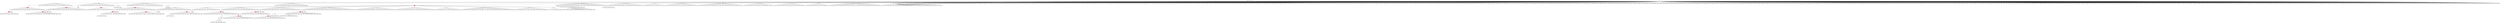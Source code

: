 digraph g {
	"59" -> "60";
	"60" [color=indianred1, style=filled, label="9"];
	"58" -> "59";
	"59" [label="13"];
	"57" -> "58";
	"58" [color=indianred1, style=filled, label="20"];
	"56" -> "57";
	"57" [label="9"];
	"52" -> "53";
	"53" [color=indianred1, style=filled, label="47"];
	"51" -> "52";
	"52" [label="43"];
	"50" -> "51";
	"51" [color=indianred1, style=filled, label="49"];
	"49" -> "50";
	"50" [label="47"];
	"47" -> "48";
	"48" [color=indianred1, style=filled, label="6"];
	"46" -> "47";
	"47" [label="21"];
	"42" -> "43";
	"43" [label="45"];
	"41" -> "42";
	"42" [color=indianred1, style=filled, label="30"];
	"40" -> "41";
	"41" [label="36"];
	"39" -> "40";
	"40" [color=indianred1, style=filled, label="32"];
	"38" -> "39";
	"39" [label="30"];
	"32" -> "33";
	"33" [color=indianred1, style=filled, label="25"];
	"32" -> "34";
	"34" [label="15"];
	"31" -> "32";
	"32" [label="24"];
	"29" -> "30";
	"30" [label="26"];
	"28" -> "29";
	"29" [color=indianred1, style=filled, label="22"];
	"27" -> "28";
	"28" [label="33"];
	"24" -> "25";
	"25" [color=indianred1, style=filled, label="12"];
	"23" -> "24";
	"24" [label="46"];
	"21" -> "22";
	"22" [label="37"];
	"20" -> "21";
	"21" [label="31"];
	"18" -> "19";
	"19" [color=indianred1, style=filled, label="38"];
	"18" -> "20";
	"20" [label="11"];
	"17" -> "18";
	"18" [label="2"];
	"16" -> "17";
	"17" [color=indianred1, style=filled, label="41"];
	"15" -> "16";
	"16" [label="38"];
	"10" -> "11";
	"11" [color=indianred1, style=filled, label="39"];
	"9" -> "10";
	"10" [label="17"];
	"9" -> "12";
	"12" [label="7"];
	"8" -> "9";
	"9" [color=indianred1, style=filled, label="48"];
	"7" -> "8";
	"8" [label="39"];
	"5" -> "6";
	"6" [label="16"];
	"5" -> "7";
	"7" [label="48"];
	"5" -> "13";
	"13" [label="18"];
	"5" -> "14";
	"14" [label="8"];
	"5" -> "15";
	"15" [label="41"];
	"5" -> "23";
	"23" [label="12"];
	"5" -> "26";
	"26" [label="40"];
	"5" -> "27";
	"27" [label="22"];
	"5" -> "31";
	"31" [label="25"];
	"5" -> "35";
	"35" [label="44"];
	"5" -> "36";
	"36" [label="42"];
	"5" -> "37";
	"37" [label="50"];
	"3" -> "4";
	"4" [label="1"];
	"3" -> "5";
	"5" [color=indianred1, style=filled, label="28"];
	"1" -> "2";
	"2" [label="35"];
	"0" -> "1";
	"1" [label="29"];
	"0" -> "3";
	"3" [label="28"];
	"0" -> "38";
	"38" [label="32"];
	"0" -> "44";
	"44" [label="3"];
	"0" -> "45";
	"45" [label="4"];
	"0" -> "46";
	"46" [label="6"];
	"0" -> "49";
	"49" [label="49"];
	"0" -> "54";
	"54" [label="19"];
	"0" -> "55";
	"55" [label="14"];
	"0" -> "56";
	"56" [label="20"];
	"0" -> "61";
	"61" [label="5"];
	"0" -> "62";
	"62" [label="23"];
	"0" -> "63";
	"63" [label="10"];
	"0" -> "64";
	"64" [label="27"];
	"0" -> "65";
	"65" [label="34"];
	"0" [label="germline"];
	"0" -> "cell1";
	"cell1" [shape=box];
	"42" -> "cell2";
	"cell2" [shape=box];
	"0" -> "cell3";
	"cell3" [shape=box];
	"31" -> "cell4";
	"cell4" [shape=box];
	"55" -> "cell5";
	"cell5" [shape=box];
	"0" -> "cell6";
	"cell6" [shape=box];
	"0" -> "cell7";
	"cell7" [shape=box];
	"33" -> "cell8";
	"cell8" [shape=box];
	"0" -> "cell9";
	"cell9" [shape=box];
	"0" -> "cell10";
	"cell10" [shape=box];
	"0" -> "cell11";
	"cell11" [shape=box];
	"0" -> "cell12";
	"cell12" [shape=box];
	"0" -> "cell13";
	"cell13" [shape=box];
	"33" -> "cell14";
	"cell14" [shape=box];
	"0" -> "cell15";
	"cell15" [shape=box];
	"58" -> "cell16";
	"cell16" [shape=box];
	"11" -> "cell17";
	"cell17" [shape=box];
	"25" -> "cell18";
	"cell18" [shape=box];
	"0" -> "cell19";
	"cell19" [shape=box];
	"55" -> "cell20";
	"cell20" [shape=box];
	"13" -> "cell21";
	"cell21" [shape=box];
	"45" -> "cell22";
	"cell22" [shape=box];
	"22" -> "cell23";
	"cell23" [shape=box];
	"58" -> "cell24";
	"cell24" [shape=box];
	"0" -> "cell25";
	"cell25" [shape=box];
	"53" -> "cell26";
	"cell26" [shape=box];
	"0" -> "cell27";
	"cell27" [shape=box];
	"55" -> "cell28";
	"cell28" [shape=box];
	"0" -> "cell29";
	"cell29" [shape=box];
	"0" -> "cell30";
	"cell30" [shape=box];
	"0" -> "cell31";
	"cell31" [shape=box];
	"0" -> "cell32";
	"cell32" [shape=box];
	"54" -> "cell33";
	"cell33" [shape=box];
	"0" -> "cell34";
	"cell34" [shape=box];
	"40" -> "cell35";
	"cell35" [shape=box];
	"0" -> "cell36";
	"cell36" [shape=box];
	"0" -> "cell37";
	"cell37" [shape=box];
	"0" -> "cell38";
	"cell38" [shape=box];
	"0" -> "cell39";
	"cell39" [shape=box];
	"53" -> "cell40";
	"cell40" [shape=box];
	"0" -> "cell41";
	"cell41" [shape=box];
	"0" -> "cell42";
	"cell42" [shape=box];
	"0" -> "cell43";
	"cell43" [shape=box];
	"2" -> "cell44";
	"cell44" [shape=box];
	"44" -> "cell45";
	"cell45" [shape=box];
	"0" -> "cell46";
	"cell46" [shape=box];
	"0" -> "cell47";
	"cell47" [shape=box];
	"0" -> "cell48";
	"cell48" [shape=box];
	"38" -> "cell49";
	"cell49" [shape=box];
	"43" -> "cell50";
	"cell50" [shape=box];
	"0" -> "cell51";
	"cell51" [shape=box];
	"11" -> "cell52";
	"cell52" [shape=box];
	"0" -> "cell53";
	"cell53" [shape=box];
	"0" -> "cell54";
	"cell54" [shape=box];
	"42" -> "cell55";
	"cell55" [shape=box];
	"52" -> "cell56";
	"cell56" [shape=box];
	"0" -> "cell57";
	"cell57" [shape=box];
	"65" -> "cell58";
	"cell58" [shape=box];
	"0" -> "cell59";
	"cell59" [shape=box];
	"0" -> "cell60";
	"cell60" [shape=box];
	"0" -> "cell61";
	"cell61" [shape=box];
	"0" -> "cell62";
	"cell62" [shape=box];
	"1" -> "cell63";
	"cell63" [shape=box];
	"0" -> "cell64";
	"cell64" [shape=box];
	"0" -> "cell65";
	"cell65" [shape=box];
	"27" -> "cell66";
	"cell66" [shape=box];
	"55" -> "cell67";
	"cell67" [shape=box];
	"63" -> "cell68";
	"cell68" [shape=box];
	"9" -> "cell69";
	"cell69" [shape=box];
	"0" -> "cell70";
	"cell70" [shape=box];
	"26" -> "cell71";
	"cell71" [shape=box];
	"0" -> "cell72";
	"cell72" [shape=box];
	"40" -> "cell73";
	"cell73" [shape=box];
	"23" -> "cell74";
	"cell74" [shape=box];
	"2" -> "cell75";
	"cell75" [shape=box];
	"0" -> "cell76";
	"cell76" [shape=box];
	"0" -> "cell77";
	"cell77" [shape=box];
	"50" -> "cell78";
	"cell78" [shape=box];
	"15" -> "cell79";
	"cell79" [shape=box];
	"6" -> "cell80";
	"cell80" [shape=box];
	"0" -> "cell81";
	"cell81" [shape=box];
	"0" -> "cell82";
	"cell82" [shape=box];
	"0" -> "cell83";
	"cell83" [shape=box];
	"46" -> "cell84";
	"cell84" [shape=box];
	"0" -> "cell85";
	"cell85" [shape=box];
	"26" -> "cell86";
	"cell86" [shape=box];
	"0" -> "cell87";
	"cell87" [shape=box];
	"51" -> "cell88";
	"cell88" [shape=box];
	"0" -> "cell89";
	"cell89" [shape=box];
	"46" -> "cell90";
	"cell90" [shape=box];
	"53" -> "cell91";
	"cell91" [shape=box];
	"51" -> "cell92";
	"cell92" [shape=box];
	"0" -> "cell93";
	"cell93" [shape=box];
	"0" -> "cell94";
	"cell94" [shape=box];
	"15" -> "cell95";
	"cell95" [shape=box];
	"13" -> "cell96";
	"cell96" [shape=box];
	"64" -> "cell97";
	"cell97" [shape=box];
	"0" -> "cell98";
	"cell98" [shape=box];
	"37" -> "cell99";
	"cell99" [shape=box];
	"0" -> "cell100";
	"cell100" [shape=box];
	"54" -> "cell101";
	"cell101" [shape=box];
	"54" -> "cell102";
	"cell102" [shape=box];
	"0" -> "cell103";
	"cell103" [shape=box];
	"46" -> "cell104";
	"cell104" [shape=box];
	"25" -> "cell105";
	"cell105" [shape=box];
	"0" -> "cell106";
	"cell106" [shape=box];
	"56" -> "cell107";
	"cell107" [shape=box];
	"3" -> "cell108";
	"cell108" [shape=box];
	"63" -> "cell109";
	"cell109" [shape=box];
	"7" -> "cell110";
	"cell110" [shape=box];
	"64" -> "cell111";
	"cell111" [shape=box];
	"38" -> "cell112";
	"cell112" [shape=box];
	"13" -> "cell113";
	"cell113" [shape=box];
	"56" -> "cell114";
	"cell114" [shape=box];
	"0" -> "cell115";
	"cell115" [shape=box];
	"0" -> "cell116";
	"cell116" [shape=box];
	"0" -> "cell117";
	"cell117" [shape=box];
	"40" -> "cell118";
	"cell118" [shape=box];
	"0" -> "cell119";
	"cell119" [shape=box];
	"30" -> "cell120";
	"cell120" [shape=box];
	"7" -> "cell121";
	"cell121" [shape=box];
	"14" -> "cell122";
	"cell122" [shape=box];
	"0" -> "cell123";
	"cell123" [shape=box];
	"7" -> "cell124";
	"cell124" [shape=box];
	"63" -> "cell125";
	"cell125" [shape=box];
	"0" -> "cell126";
	"cell126" [shape=box];
	"0" -> "cell127";
	"cell127" [shape=box];
	"0" -> "cell128";
	"cell128" [shape=box];
	"0" -> "cell129";
	"cell129" [shape=box];
	"0" -> "cell130";
	"cell130" [shape=box];
	"58" -> "cell131";
	"cell131" [shape=box];
	"25" -> "cell132";
	"cell132" [shape=box];
	"0" -> "cell133";
	"cell133" [shape=box];
	"31" -> "cell134";
	"cell134" [shape=box];
	"54" -> "cell135";
	"cell135" [shape=box];
	"0" -> "cell136";
	"cell136" [shape=box];
	"0" -> "cell137";
	"cell137" [shape=box];
	"0" -> "cell138";
	"cell138" [shape=box];
	"0" -> "cell139";
	"cell139" [shape=box];
	"58" -> "cell140";
	"cell140" [shape=box];
	"9" -> "cell141";
	"cell141" [shape=box];
	"26" -> "cell142";
	"cell142" [shape=box];
	"0" -> "cell143";
	"cell143" [shape=box];
	"37" -> "cell144";
	"cell144" [shape=box];
	"0" -> "cell145";
	"cell145" [shape=box];
	"29" -> "cell146";
	"cell146" [shape=box];
	"0" -> "cell147";
	"cell147" [shape=box];
	"1" -> "cell148";
	"cell148" [shape=box];
	"0" -> "cell149";
	"cell149" [shape=box];
	"0" -> "cell150";
	"cell150" [shape=box];
	"0" -> "cell151";
	"cell151" [shape=box];
	"61" -> "cell152";
	"cell152" [shape=box];
	"63" -> "cell153";
	"cell153" [shape=box];
	"0" -> "cell154";
	"cell154" [shape=box];
	"0" -> "cell155";
	"cell155" [shape=box];
	"0" -> "cell156";
	"cell156" [shape=box];
	"1" -> "cell157";
	"cell157" [shape=box];
	"14" -> "cell158";
	"cell158" [shape=box];
	"0" -> "cell159";
	"cell159" [shape=box];
	"0" -> "cell160";
	"cell160" [shape=box];
	"22" -> "cell161";
	"cell161" [shape=box];
	"0" -> "cell162";
	"cell162" [shape=box];
	"9" -> "cell163";
	"cell163" [shape=box];
	"63" -> "cell164";
	"cell164" [shape=box];
	"25" -> "cell165";
	"cell165" [shape=box];
	"40" -> "cell166";
	"cell166" [shape=box];
	"0" -> "cell167";
	"cell167" [shape=box];
	"62" -> "cell168";
	"cell168" [shape=box];
	"3" -> "cell169";
	"cell169" [shape=box];
	"0" -> "cell170";
	"cell170" [shape=box];
	"45" -> "cell171";
	"cell171" [shape=box];
	"53" -> "cell172";
	"cell172" [shape=box];
	"6" -> "cell173";
	"cell173" [shape=box];
	"0" -> "cell174";
	"cell174" [shape=box];
	"19" -> "cell175";
	"cell175" [shape=box];
	"58" -> "cell176";
	"cell176" [shape=box];
	"0" -> "cell177";
	"cell177" [shape=box];
	"7" -> "cell178";
	"cell178" [shape=box];
	"0" -> "cell179";
	"cell179" [shape=box];
	"48" -> "cell180";
	"cell180" [shape=box];
	"38" -> "cell181";
	"cell181" [shape=box];
	"0" -> "cell182";
	"cell182" [shape=box];
	"0" -> "cell183";
	"cell183" [shape=box];
	"35" -> "cell184";
	"cell184" [shape=box];
	"63" -> "cell185";
	"cell185" [shape=box];
	"0" -> "cell186";
	"cell186" [shape=box];
	"29" -> "cell187";
	"cell187" [shape=box];
	"0" -> "cell188";
	"cell188" [shape=box];
	"0" -> "cell189";
	"cell189" [shape=box];
	"0" -> "cell190";
	"cell190" [shape=box];
	"65" -> "cell191";
	"cell191" [shape=box];
	"0" -> "cell192";
	"cell192" [shape=box];
	"0" -> "cell193";
	"cell193" [shape=box];
	"0" -> "cell194";
	"cell194" [shape=box];
	"22" -> "cell195";
	"cell195" [shape=box];
	"19" -> "cell196";
	"cell196" [shape=box];
	"0" -> "cell197";
	"cell197" [shape=box];
	"0" -> "cell198";
	"cell198" [shape=box];
	"0" -> "cell199";
	"cell199" [shape=box];
	"0" -> "cell200";
	"cell200" [shape=box];
	"13" -> "cell201";
	"cell201" [shape=box];
	"0" -> "cell202";
	"cell202" [shape=box];
	"56" -> "cell203";
	"cell203" [shape=box];
	"40" -> "cell204";
	"cell204" [shape=box];
	"49" -> "cell205";
	"cell205" [shape=box];
	"0" -> "cell206";
	"cell206" [shape=box];
	"11" -> "cell207";
	"cell207" [shape=box];
	"0" -> "cell208";
	"cell208" [shape=box];
	"51" -> "cell209";
	"cell209" [shape=box];
	"6" -> "cell210";
	"cell210" [shape=box];
	"0" -> "cell211";
	"cell211" [shape=box];
	"26" -> "cell212";
	"cell212" [shape=box];
	"0" -> "cell213";
	"cell213" [shape=box];
	"40" -> "cell214";
	"cell214" [shape=box];
	"0" -> "cell215";
	"cell215" [shape=box];
	"0" -> "cell216";
	"cell216" [shape=box];
	"0" -> "cell217";
	"cell217" [shape=box];
	"0" -> "cell218";
	"cell218" [shape=box];
	"0" -> "cell219";
	"cell219" [shape=box];
	"0" -> "cell220";
	"cell220" [shape=box];
	"55" -> "cell221";
	"cell221" [shape=box];
	"0" -> "cell222";
	"cell222" [shape=box];
	"0" -> "cell223";
	"cell223" [shape=box];
	"54" -> "cell224";
	"cell224" [shape=box];
	"0" -> "cell225";
	"cell225" [shape=box];
	"0" -> "cell226";
	"cell226" [shape=box];
	"36" -> "cell227";
	"cell227" [shape=box];
	"28" -> "cell228";
	"cell228" [shape=box];
	"60" -> "cell229";
	"cell229" [shape=box];
	"0" -> "cell230";
	"cell230" [shape=box];
	"0" -> "cell231";
	"cell231" [shape=box];
	"0" -> "cell232";
	"cell232" [shape=box];
	"0" -> "cell233";
	"cell233" [shape=box];
	"0" -> "cell234";
	"cell234" [shape=box];
	"60" -> "cell235";
	"cell235" [shape=box];
	"37" -> "cell236";
	"cell236" [shape=box];
	"0" -> "cell237";
	"cell237" [shape=box];
	"0" -> "cell238";
	"cell238" [shape=box];
	"1" -> "cell239";
	"cell239" [shape=box];
	"53" -> "cell240";
	"cell240" [shape=box];
	"0" -> "cell241";
	"cell241" [shape=box];
	"3" -> "cell242";
	"cell242" [shape=box];
	"0" -> "cell243";
	"cell243" [shape=box];
	"0" -> "cell244";
	"cell244" [shape=box];
	"0" -> "cell245";
	"cell245" [shape=box];
	"0" -> "cell246";
	"cell246" [shape=box];
	"0" -> "cell247";
	"cell247" [shape=box];
	"53" -> "cell248";
	"cell248" [shape=box];
	"0" -> "cell249";
	"cell249" [shape=box];
	"0" -> "cell250";
	"cell250" [shape=box];
	"0" -> "cell251";
	"cell251" [shape=box];
	"0" -> "cell252";
	"cell252" [shape=box];
	"0" -> "cell253";
	"cell253" [shape=box];
	"23" -> "cell254";
	"cell254" [shape=box];
	"13" -> "cell255";
	"cell255" [shape=box];
	"37" -> "cell256";
	"cell256" [shape=box];
	"61" -> "cell257";
	"cell257" [shape=box];
	"10" -> "cell258";
	"cell258" [shape=box];
	"56" -> "cell259";
	"cell259" [shape=box];
	"0" -> "cell260";
	"cell260" [shape=box];
	"61" -> "cell261";
	"cell261" [shape=box];
	"0" -> "cell262";
	"cell262" [shape=box];
	"0" -> "cell263";
	"cell263" [shape=box];
	"3" -> "cell264";
	"cell264" [shape=box];
	"0" -> "cell265";
	"cell265" [shape=box];
	"0" -> "cell266";
	"cell266" [shape=box];
	"17" -> "cell267";
	"cell267" [shape=box];
	"0" -> "cell268";
	"cell268" [shape=box];
	"0" -> "cell269";
	"cell269" [shape=box];
	"0" -> "cell270";
	"cell270" [shape=box];
	"0" -> "cell271";
	"cell271" [shape=box];
	"7" -> "cell272";
	"cell272" [shape=box];
	"46" -> "cell273";
	"cell273" [shape=box];
	"0" -> "cell274";
	"cell274" [shape=box];
	"62" -> "cell275";
	"cell275" [shape=box];
	"0" -> "cell276";
	"cell276" [shape=box];
	"55" -> "cell277";
	"cell277" [shape=box];
	"0" -> "cell278";
	"cell278" [shape=box];
	"53" -> "cell279";
	"cell279" [shape=box];
	"62" -> "cell280";
	"cell280" [shape=box];
	"0" -> "cell281";
	"cell281" [shape=box];
	"0" -> "cell282";
	"cell282" [shape=box];
	"46" -> "cell283";
	"cell283" [shape=box];
	"0" -> "cell284";
	"cell284" [shape=box];
	"35" -> "cell285";
	"cell285" [shape=box];
	"0" -> "cell286";
	"cell286" [shape=box];
	"33" -> "cell287";
	"cell287" [shape=box];
	"0" -> "cell288";
	"cell288" [shape=box];
	"0" -> "cell289";
	"cell289" [shape=box];
	"0" -> "cell290";
	"cell290" [shape=box];
	"58" -> "cell291";
	"cell291" [shape=box];
	"25" -> "cell292";
	"cell292" [shape=box];
	"0" -> "cell293";
	"cell293" [shape=box];
	"54" -> "cell294";
	"cell294" [shape=box];
	"0" -> "cell295";
	"cell295" [shape=box];
	"26" -> "cell296";
	"cell296" [shape=box];
	"0" -> "cell297";
	"cell297" [shape=box];
	"9" -> "cell298";
	"cell298" [shape=box];
	"0" -> "cell299";
	"cell299" [shape=box];
	"29" -> "cell300";
	"cell300" [shape=box];
	"60" -> "cell301";
	"cell301" [shape=box];
	"27" -> "cell302";
	"cell302" [shape=box];
	"61" -> "cell303";
	"cell303" [shape=box];
	"65" -> "cell304";
	"cell304" [shape=box];
	"0" -> "cell305";
	"cell305" [shape=box];
	"44" -> "cell306";
	"cell306" [shape=box];
	"45" -> "cell307";
	"cell307" [shape=box];
	"0" -> "cell308";
	"cell308" [shape=box];
	"0" -> "cell309";
	"cell309" [shape=box];
	"0" -> "cell310";
	"cell310" [shape=box];
	"0" -> "cell311";
	"cell311" [shape=box];
	"0" -> "cell312";
	"cell312" [shape=box];
	"44" -> "cell313";
	"cell313" [shape=box];
	"19" -> "cell314";
	"cell314" [shape=box];
	"0" -> "cell315";
	"cell315" [shape=box];
	"51" -> "cell316";
	"cell316" [shape=box];
	"0" -> "cell317";
	"cell317" [shape=box];
	"0" -> "cell318";
	"cell318" [shape=box];
	"0" -> "cell319";
	"cell319" [shape=box];
	"0" -> "cell320";
	"cell320" [shape=box];
	"46" -> "cell321";
	"cell321" [shape=box];
	"0" -> "cell322";
	"cell322" [shape=box];
	"58" -> "cell323";
	"cell323" [shape=box];
	"45" -> "cell324";
	"cell324" [shape=box];
	"38" -> "cell325";
	"cell325" [shape=box];
	"0" -> "cell326";
	"cell326" [shape=box];
	"0" -> "cell327";
	"cell327" [shape=box];
	"0" -> "cell328";
	"cell328" [shape=box];
	"45" -> "cell329";
	"cell329" [shape=box];
	"64" -> "cell330";
	"cell330" [shape=box];
	"58" -> "cell331";
	"cell331" [shape=box];
	"0" -> "cell332";
	"cell332" [shape=box];
	"65" -> "cell333";
	"cell333" [shape=box];
	"40" -> "cell334";
	"cell334" [shape=box];
	"46" -> "cell335";
	"cell335" [shape=box];
	"0" -> "cell336";
	"cell336" [shape=box];
	"37" -> "cell337";
	"cell337" [shape=box];
	"0" -> "cell338";
	"cell338" [shape=box];
	"56" -> "cell339";
	"cell339" [shape=box];
	"1" -> "cell340";
	"cell340" [shape=box];
	"26" -> "cell341";
	"cell341" [shape=box];
	"0" -> "cell342";
	"cell342" [shape=box];
	"27" -> "cell343";
	"cell343" [shape=box];
	"17" -> "cell344";
	"cell344" [shape=box];
	"54" -> "cell345";
	"cell345" [shape=box];
	"61" -> "cell346";
	"cell346" [shape=box];
	"58" -> "cell347";
	"cell347" [shape=box];
	"12" -> "cell348";
	"cell348" [shape=box];
	"15" -> "cell349";
	"cell349" [shape=box];
	"4" -> "cell350";
	"cell350" [shape=box];
	"0" -> "cell351";
	"cell351" [shape=box];
	"35" -> "cell352";
	"cell352" [shape=box];
	"0" -> "cell353";
	"cell353" [shape=box];
	"0" -> "cell354";
	"cell354" [shape=box];
	"0" -> "cell355";
	"cell355" [shape=box];
	"47" -> "cell356";
	"cell356" [shape=box];
	"16" -> "cell357";
	"cell357" [shape=box];
	"0" -> "cell358";
	"cell358" [shape=box];
	"0" -> "cell359";
	"cell359" [shape=box];
	"6" -> "cell360";
	"cell360" [shape=box];
	"0" -> "cell361";
	"cell361" [shape=box];
	"0" -> "cell362";
	"cell362" [shape=box];
	"1" -> "cell363";
	"cell363" [shape=box];
	"0" -> "cell364";
	"cell364" [shape=box];
	"63" -> "cell365";
	"cell365" [shape=box];
	"0" -> "cell366";
	"cell366" [shape=box];
	"35" -> "cell367";
	"cell367" [shape=box];
	"0" -> "cell368";
	"cell368" [shape=box];
	"0" -> "cell369";
	"cell369" [shape=box];
	"0" -> "cell370";
	"cell370" [shape=box];
	"19" -> "cell371";
	"cell371" [shape=box];
	"0" -> "cell372";
	"cell372" [shape=box];
	"17" -> "cell373";
	"cell373" [shape=box];
	"19" -> "cell374";
	"cell374" [shape=box];
	"10" -> "cell375";
	"cell375" [shape=box];
	"63" -> "cell376";
	"cell376" [shape=box];
	"63" -> "cell377";
	"cell377" [shape=box];
	"19" -> "cell378";
	"cell378" [shape=box];
	"0" -> "cell379";
	"cell379" [shape=box];
	"0" -> "cell380";
	"cell380" [shape=box];
	"0" -> "cell381";
	"cell381" [shape=box];
	"0" -> "cell382";
	"cell382" [shape=box];
	"29" -> "cell383";
	"cell383" [shape=box];
	"0" -> "cell384";
	"cell384" [shape=box];
	"6" -> "cell385";
	"cell385" [shape=box];
	"0" -> "cell386";
	"cell386" [shape=box];
	"0" -> "cell387";
	"cell387" [shape=box];
	"0" -> "cell388";
	"cell388" [shape=box];
	"0" -> "cell389";
	"cell389" [shape=box];
	"17" -> "cell390";
	"cell390" [shape=box];
	"61" -> "cell391";
	"cell391" [shape=box];
	"25" -> "cell392";
	"cell392" [shape=box];
	"0" -> "cell393";
	"cell393" [shape=box];
	"38" -> "cell394";
	"cell394" [shape=box];
	"61" -> "cell395";
	"cell395" [shape=box];
	"17" -> "cell396";
	"cell396" [shape=box];
	"33" -> "cell397";
	"cell397" [shape=box];
	"61" -> "cell398";
	"cell398" [shape=box];
	"53" -> "cell399";
	"cell399" [shape=box];
	"31" -> "cell400";
	"cell400" [shape=box];
	"0" -> "cell401";
	"cell401" [shape=box];
	"29" -> "cell402";
	"cell402" [shape=box];
	"0" -> "cell403";
	"cell403" [shape=box];
	"45" -> "cell404";
	"cell404" [shape=box];
	"62" -> "cell405";
	"cell405" [shape=box];
	"48" -> "cell406";
	"cell406" [shape=box];
	"0" -> "cell407";
	"cell407" [shape=box];
	"9" -> "cell408";
	"cell408" [shape=box];
	"23" -> "cell409";
	"cell409" [shape=box];
	"42" -> "cell410";
	"cell410" [shape=box];
	"0" -> "cell411";
	"cell411" [shape=box];
	"7" -> "cell412";
	"cell412" [shape=box];
	"0" -> "cell413";
	"cell413" [shape=box];
	"0" -> "cell414";
	"cell414" [shape=box];
	"0" -> "cell415";
	"cell415" [shape=box];
	"0" -> "cell416";
	"cell416" [shape=box];
	"0" -> "cell417";
	"cell417" [shape=box];
	"0" -> "cell418";
	"cell418" [shape=box];
	"0" -> "cell419";
	"cell419" [shape=box];
	"0" -> "cell420";
	"cell420" [shape=box];
	"0" -> "cell421";
	"cell421" [shape=box];
	"3" -> "cell422";
	"cell422" [shape=box];
	"0" -> "cell423";
	"cell423" [shape=box];
	"0" -> "cell424";
	"cell424" [shape=box];
	"0" -> "cell425";
	"cell425" [shape=box];
	"0" -> "cell426";
	"cell426" [shape=box];
	"45" -> "cell427";
	"cell427" [shape=box];
	"1" -> "cell428";
	"cell428" [shape=box];
	"3" -> "cell429";
	"cell429" [shape=box];
	"0" -> "cell430";
	"cell430" [shape=box];
	"26" -> "cell431";
	"cell431" [shape=box];
	"0" -> "cell432";
	"cell432" [shape=box];
	"0" -> "cell433";
	"cell433" [shape=box];
	"19" -> "cell434";
	"cell434" [shape=box];
	"0" -> "cell435";
	"cell435" [shape=box];
	"0" -> "cell436";
	"cell436" [shape=box];
	"0" -> "cell437";
	"cell437" [shape=box];
	"0" -> "cell438";
	"cell438" [shape=box];
	"0" -> "cell439";
	"cell439" [shape=box];
	"0" -> "cell440";
	"cell440" [shape=box];
	"63" -> "cell441";
	"cell441" [shape=box];
	"0" -> "cell442";
	"cell442" [shape=box];
	"0" -> "cell443";
	"cell443" [shape=box];
	"0" -> "cell444";
	"cell444" [shape=box];
	"31" -> "cell445";
	"cell445" [shape=box];
	"31" -> "cell446";
	"cell446" [shape=box];
	"0" -> "cell447";
	"cell447" [shape=box];
	"33" -> "cell448";
	"cell448" [shape=box];
	"0" -> "cell449";
	"cell449" [shape=box];
	"19" -> "cell450";
	"cell450" [shape=box];
	"7" -> "cell451";
	"cell451" [shape=box];
	"44" -> "cell452";
	"cell452" [shape=box];
	"0" -> "cell453";
	"cell453" [shape=box];
	"0" -> "cell454";
	"cell454" [shape=box];
	"37" -> "cell455";
	"cell455" [shape=box];
	"38" -> "cell456";
	"cell456" [shape=box];
	"0" -> "cell457";
	"cell457" [shape=box];
	"0" -> "cell458";
	"cell458" [shape=box];
	"40" -> "cell459";
	"cell459" [shape=box];
	"64" -> "cell460";
	"cell460" [shape=box];
	"3" -> "cell461";
	"cell461" [shape=box];
	"0" -> "cell462";
	"cell462" [shape=box];
	"0" -> "cell463";
	"cell463" [shape=box];
	"17" -> "cell464";
	"cell464" [shape=box];
	"0" -> "cell465";
	"cell465" [shape=box];
	"0" -> "cell466";
	"cell466" [shape=box];
	"0" -> "cell467";
	"cell467" [shape=box];
	"0" -> "cell468";
	"cell468" [shape=box];
	"31" -> "cell469";
	"cell469" [shape=box];
	"0" -> "cell470";
	"cell470" [shape=box];
	"0" -> "cell471";
	"cell471" [shape=box];
	"53" -> "cell472";
	"cell472" [shape=box];
	"0" -> "cell473";
	"cell473" [shape=box];
	"46" -> "cell474";
	"cell474" [shape=box];
	"63" -> "cell475";
	"cell475" [shape=box];
	"0" -> "cell476";
	"cell476" [shape=box];
	"0" -> "cell477";
	"cell477" [shape=box];
	"0" -> "cell478";
	"cell478" [shape=box];
	"0" -> "cell479";
	"cell479" [shape=box];
	"0" -> "cell480";
	"cell480" [shape=box];
	"56" -> "cell481";
	"cell481" [shape=box];
	"0" -> "cell482";
	"cell482" [shape=box];
	"0" -> "cell483";
	"cell483" [shape=box];
	"0" -> "cell484";
	"cell484" [shape=box];
	"0" -> "cell485";
	"cell485" [shape=box];
	"0" -> "cell486";
	"cell486" [shape=box];
	"64" -> "cell487";
	"cell487" [shape=box];
	"19" -> "cell488";
	"cell488" [shape=box];
	"47" -> "cell489";
	"cell489" [shape=box];
	"0" -> "cell490";
	"cell490" [shape=box];
	"13" -> "cell491";
	"cell491" [shape=box];
	"0" -> "cell492";
	"cell492" [shape=box];
	"0" -> "cell493";
	"cell493" [shape=box];
	"25" -> "cell494";
	"cell494" [shape=box];
	"0" -> "cell495";
	"cell495" [shape=box];
	"0" -> "cell496";
	"cell496" [shape=box];
	"42" -> "cell497";
	"cell497" [shape=box];
	"37" -> "cell498";
	"cell498" [shape=box];
	"65" -> "cell499";
	"cell499" [shape=box];
	"17" -> "cell500";
	"cell500" [shape=box];
	"63" -> "cell501";
	"cell501" [shape=box];
	"13" -> "cell502";
	"cell502" [shape=box];
	"0" -> "cell503";
	"cell503" [shape=box];
	"49" -> "cell504";
	"cell504" [shape=box];
	"0" -> "cell505";
	"cell505" [shape=box];
	"0" -> "cell506";
	"cell506" [shape=box];
	"35" -> "cell507";
	"cell507" [shape=box];
	"0" -> "cell508";
	"cell508" [shape=box];
	"0" -> "cell509";
	"cell509" [shape=box];
	"35" -> "cell510";
	"cell510" [shape=box];
	"0" -> "cell511";
	"cell511" [shape=box];
	"0" -> "cell512";
	"cell512" [shape=box];
	"31" -> "cell513";
	"cell513" [shape=box];
	"0" -> "cell514";
	"cell514" [shape=box];
	"0" -> "cell515";
	"cell515" [shape=box];
	"0" -> "cell516";
	"cell516" [shape=box];
	"36" -> "cell517";
	"cell517" [shape=box];
	"0" -> "cell518";
	"cell518" [shape=box];
	"59" -> "cell519";
	"cell519" [shape=box];
	"27" -> "cell520";
	"cell520" [shape=box];
	"0" -> "cell521";
	"cell521" [shape=box];
	"56" -> "cell522";
	"cell522" [shape=box];
	"0" -> "cell523";
	"cell523" [shape=box];
	"36" -> "cell524";
	"cell524" [shape=box];
	"29" -> "cell525";
	"cell525" [shape=box];
	"0" -> "cell526";
	"cell526" [shape=box];
	"0" -> "cell527";
	"cell527" [shape=box];
	"0" -> "cell528";
	"cell528" [shape=box];
	"0" -> "cell529";
	"cell529" [shape=box];
	"3" -> "cell530";
	"cell530" [shape=box];
	"27" -> "cell531";
	"cell531" [shape=box];
	"61" -> "cell532";
	"cell532" [shape=box];
	"36" -> "cell533";
	"cell533" [shape=box];
	"0" -> "cell534";
	"cell534" [shape=box];
	"62" -> "cell535";
	"cell535" [shape=box];
	"40" -> "cell536";
	"cell536" [shape=box];
	"61" -> "cell537";
	"cell537" [shape=box];
	"15" -> "cell538";
	"cell538" [shape=box];
	"0" -> "cell539";
	"cell539" [shape=box];
	"0" -> "cell540";
	"cell540" [shape=box];
	"0" -> "cell541";
	"cell541" [shape=box];
	"3" -> "cell542";
	"cell542" [shape=box];
	"0" -> "cell543";
	"cell543" [shape=box];
	"27" -> "cell544";
	"cell544" [shape=box];
	"0" -> "cell545";
	"cell545" [shape=box];
	"0" -> "cell546";
	"cell546" [shape=box];
	"25" -> "cell547";
	"cell547" [shape=box];
	"2" -> "cell548";
	"cell548" [shape=box];
	"0" -> "cell549";
	"cell549" [shape=box];
	"26" -> "cell550";
	"cell550" [shape=box];
	"26" -> "cell551";
	"cell551" [shape=box];
	"16" -> "cell552";
	"cell552" [shape=box];
	"0" -> "cell553";
	"cell553" [shape=box];
	"31" -> "cell554";
	"cell554" [shape=box];
	"17" -> "cell555";
	"cell555" [shape=box];
	"31" -> "cell556";
	"cell556" [shape=box];
	"0" -> "cell557";
	"cell557" [shape=box];
	"0" -> "cell558";
	"cell558" [shape=box];
	"41" -> "cell559";
	"cell559" [shape=box];
	"0" -> "cell560";
	"cell560" [shape=box];
	"0" -> "cell561";
	"cell561" [shape=box];
	"31" -> "cell562";
	"cell562" [shape=box];
	"16" -> "cell563";
	"cell563" [shape=box];
	"0" -> "cell564";
	"cell564" [shape=box];
	"0" -> "cell565";
	"cell565" [shape=box];
	"1" -> "cell566";
	"cell566" [shape=box];
	"0" -> "cell567";
	"cell567" [shape=box];
	"0" -> "cell568";
	"cell568" [shape=box];
	"35" -> "cell569";
	"cell569" [shape=box];
	"8" -> "cell570";
	"cell570" [shape=box];
	"0" -> "cell571";
	"cell571" [shape=box];
	"6" -> "cell572";
	"cell572" [shape=box];
	"0" -> "cell573";
	"cell573" [shape=box];
	"0" -> "cell574";
	"cell574" [shape=box];
	"0" -> "cell575";
	"cell575" [shape=box];
	"7" -> "cell576";
	"cell576" [shape=box];
	"26" -> "cell577";
	"cell577" [shape=box];
	"0" -> "cell578";
	"cell578" [shape=box];
	"54" -> "cell579";
	"cell579" [shape=box];
	"0" -> "cell580";
	"cell580" [shape=box];
	"38" -> "cell581";
	"cell581" [shape=box];
	"0" -> "cell582";
	"cell582" [shape=box];
	"0" -> "cell583";
	"cell583" [shape=box];
	"37" -> "cell584";
	"cell584" [shape=box];
	"35" -> "cell585";
	"cell585" [shape=box];
	"22" -> "cell586";
	"cell586" [shape=box];
	"23" -> "cell587";
	"cell587" [shape=box];
	"9" -> "cell588";
	"cell588" [shape=box];
	"0" -> "cell589";
	"cell589" [shape=box];
	"0" -> "cell590";
	"cell590" [shape=box];
	"0" -> "cell591";
	"cell591" [shape=box];
	"15" -> "cell592";
	"cell592" [shape=box];
	"42" -> "cell593";
	"cell593" [shape=box];
	"25" -> "cell594";
	"cell594" [shape=box];
	"25" -> "cell595";
	"cell595" [shape=box];
	"64" -> "cell596";
	"cell596" [shape=box];
	"45" -> "cell597";
	"cell597" [shape=box];
	"0" -> "cell598";
	"cell598" [shape=box];
	"64" -> "cell599";
	"cell599" [shape=box];
	"3" -> "cell600";
	"cell600" [shape=box];
	"0" -> "cell601";
	"cell601" [shape=box];
	"12" -> "cell602";
	"cell602" [shape=box];
	"6" -> "cell603";
	"cell603" [shape=box];
	"0" -> "cell604";
	"cell604" [shape=box];
	"14" -> "cell605";
	"cell605" [shape=box];
	"34" -> "cell606";
	"cell606" [shape=box];
	"0" -> "cell607";
	"cell607" [shape=box];
	"0" -> "cell608";
	"cell608" [shape=box];
	"51" -> "cell609";
	"cell609" [shape=box];
	"1" -> "cell610";
	"cell610" [shape=box];
	"8" -> "cell611";
	"cell611" [shape=box];
	"29" -> "cell612";
	"cell612" [shape=box];
	"0" -> "cell613";
	"cell613" [shape=box];
	"0" -> "cell614";
	"cell614" [shape=box];
	"0" -> "cell615";
	"cell615" [shape=box];
	"15" -> "cell616";
	"cell616" [shape=box];
	"49" -> "cell617";
	"cell617" [shape=box];
	"43" -> "cell618";
	"cell618" [shape=box];
	"49" -> "cell619";
	"cell619" [shape=box];
	"58" -> "cell620";
	"cell620" [shape=box];
	"35" -> "cell621";
	"cell621" [shape=box];
	"0" -> "cell622";
	"cell622" [shape=box];
	"0" -> "cell623";
	"cell623" [shape=box];
	"0" -> "cell624";
	"cell624" [shape=box];
	"0" -> "cell625";
	"cell625" [shape=box];
	"10" -> "cell626";
	"cell626" [shape=box];
	"62" -> "cell627";
	"cell627" [shape=box];
	"11" -> "cell628";
	"cell628" [shape=box];
	"0" -> "cell629";
	"cell629" [shape=box];
	"53" -> "cell630";
	"cell630" [shape=box];
	"19" -> "cell631";
	"cell631" [shape=box];
	"0" -> "cell632";
	"cell632" [shape=box];
	"0" -> "cell633";
	"cell633" [shape=box];
	"0" -> "cell634";
	"cell634" [shape=box];
	"39" -> "cell635";
	"cell635" [shape=box];
	"0" -> "cell636";
	"cell636" [shape=box];
	"0" -> "cell637";
	"cell637" [shape=box];
	"0" -> "cell638";
	"cell638" [shape=box];
	"0" -> "cell639";
	"cell639" [shape=box];
	"0" -> "cell640";
	"cell640" [shape=box];
	"26" -> "cell641";
	"cell641" [shape=box];
	"0" -> "cell642";
	"cell642" [shape=box];
	"51" -> "cell643";
	"cell643" [shape=box];
	"2" -> "cell644";
	"cell644" [shape=box];
	"0" -> "cell645";
	"cell645" [shape=box];
	"37" -> "cell646";
	"cell646" [shape=box];
	"18" -> "cell647";
	"cell647" [shape=box];
	"0" -> "cell648";
	"cell648" [shape=box];
	"0" -> "cell649";
	"cell649" [shape=box];
	"54" -> "cell650";
	"cell650" [shape=box];
	"23" -> "cell651";
	"cell651" [shape=box];
	"46" -> "cell652";
	"cell652" [shape=box];
	"0" -> "cell653";
	"cell653" [shape=box];
	"0" -> "cell654";
	"cell654" [shape=box];
	"0" -> "cell655";
	"cell655" [shape=box];
	"0" -> "cell656";
	"cell656" [shape=box];
	"0" -> "cell657";
	"cell657" [shape=box];
	"29" -> "cell658";
	"cell658" [shape=box];
	"0" -> "cell659";
	"cell659" [shape=box];
	"0" -> "cell660";
	"cell660" [shape=box];
	"38" -> "cell661";
	"cell661" [shape=box];
	"58" -> "cell662";
	"cell662" [shape=box];
	"0" -> "cell663";
	"cell663" [shape=box];
	"0" -> "cell664";
	"cell664" [shape=box];
	"0" -> "cell665";
	"cell665" [shape=box];
	"0" -> "cell666";
	"cell666" [shape=box];
	"0" -> "cell667";
	"cell667" [shape=box];
	"49" -> "cell668";
	"cell668" [shape=box];
	"0" -> "cell669";
	"cell669" [shape=box];
	"0" -> "cell670";
	"cell670" [shape=box];
	"23" -> "cell671";
	"cell671" [shape=box];
	"0" -> "cell672";
	"cell672" [shape=box];
	"0" -> "cell673";
	"cell673" [shape=box];
	"0" -> "cell674";
	"cell674" [shape=box];
	"0" -> "cell675";
	"cell675" [shape=box];
	"0" -> "cell676";
	"cell676" [shape=box];
	"11" -> "cell677";
	"cell677" [shape=box];
	"0" -> "cell678";
	"cell678" [shape=box];
	"0" -> "cell679";
	"cell679" [shape=box];
	"17" -> "cell680";
	"cell680" [shape=box];
	"0" -> "cell681";
	"cell681" [shape=box];
	"51" -> "cell682";
	"cell682" [shape=box];
	"0" -> "cell683";
	"cell683" [shape=box];
	"53" -> "cell684";
	"cell684" [shape=box];
	"0" -> "cell685";
	"cell685" [shape=box];
	"0" -> "cell686";
	"cell686" [shape=box];
	"0" -> "cell687";
	"cell687" [shape=box];
	"0" -> "cell688";
	"cell688" [shape=box];
	"0" -> "cell689";
	"cell689" [shape=box];
	"22" -> "cell690";
	"cell690" [shape=box];
	"0" -> "cell691";
	"cell691" [shape=box];
	"0" -> "cell692";
	"cell692" [shape=box];
	"0" -> "cell693";
	"cell693" [shape=box];
	"0" -> "cell694";
	"cell694" [shape=box];
	"0" -> "cell695";
	"cell695" [shape=box];
	"3" -> "cell696";
	"cell696" [shape=box];
	"0" -> "cell697";
	"cell697" [shape=box];
	"51" -> "cell698";
	"cell698" [shape=box];
	"6" -> "cell699";
	"cell699" [shape=box];
	"44" -> "cell700";
	"cell700" [shape=box];
	"0" -> "cell701";
	"cell701" [shape=box];
	"15" -> "cell702";
	"cell702" [shape=box];
	"33" -> "cell703";
	"cell703" [shape=box];
	"0" -> "cell704";
	"cell704" [shape=box];
	"0" -> "cell705";
	"cell705" [shape=box];
	"0" -> "cell706";
	"cell706" [shape=box];
	"38" -> "cell707";
	"cell707" [shape=box];
	"25" -> "cell708";
	"cell708" [shape=box];
	"0" -> "cell709";
	"cell709" [shape=box];
	"65" -> "cell710";
	"cell710" [shape=box];
	"0" -> "cell711";
	"cell711" [shape=box];
	"49" -> "cell712";
	"cell712" [shape=box];
	"0" -> "cell713";
	"cell713" [shape=box];
	"64" -> "cell714";
	"cell714" [shape=box];
	"0" -> "cell715";
	"cell715" [shape=box];
	"63" -> "cell716";
	"cell716" [shape=box];
	"0" -> "cell717";
	"cell717" [shape=box];
	"0" -> "cell718";
	"cell718" [shape=box];
	"0" -> "cell719";
	"cell719" [shape=box];
	"0" -> "cell720";
	"cell720" [shape=box];
	"0" -> "cell721";
	"cell721" [shape=box];
	"31" -> "cell722";
	"cell722" [shape=box];
	"0" -> "cell723";
	"cell723" [shape=box];
	"29" -> "cell724";
	"cell724" [shape=box];
	"0" -> "cell725";
	"cell725" [shape=box];
	"0" -> "cell726";
	"cell726" [shape=box];
	"23" -> "cell727";
	"cell727" [shape=box];
	"56" -> "cell728";
	"cell728" [shape=box];
	"29" -> "cell729";
	"cell729" [shape=box];
	"0" -> "cell730";
	"cell730" [shape=box];
	"0" -> "cell731";
	"cell731" [shape=box];
	"23" -> "cell732";
	"cell732" [shape=box];
	"0" -> "cell733";
	"cell733" [shape=box];
	"14" -> "cell734";
	"cell734" [shape=box];
	"0" -> "cell735";
	"cell735" [shape=box];
	"0" -> "cell736";
	"cell736" [shape=box];
	"63" -> "cell737";
	"cell737" [shape=box];
	"0" -> "cell738";
	"cell738" [shape=box];
	"0" -> "cell739";
	"cell739" [shape=box];
	"0" -> "cell740";
	"cell740" [shape=box];
	"0" -> "cell741";
	"cell741" [shape=box];
	"11" -> "cell742";
	"cell742" [shape=box];
	"14" -> "cell743";
	"cell743" [shape=box];
	"51" -> "cell744";
	"cell744" [shape=box];
	"0" -> "cell745";
	"cell745" [shape=box];
	"0" -> "cell746";
	"cell746" [shape=box];
	"0" -> "cell747";
	"cell747" [shape=box];
	"14" -> "cell748";
	"cell748" [shape=box];
	"0" -> "cell749";
	"cell749" [shape=box];
	"54" -> "cell750";
	"cell750" [shape=box];
	"27" -> "cell751";
	"cell751" [shape=box];
	"0" -> "cell752";
	"cell752" [shape=box];
	"0" -> "cell753";
	"cell753" [shape=box];
	"13" -> "cell754";
	"cell754" [shape=box];
	"0" -> "cell755";
	"cell755" [shape=box];
	"13" -> "cell756";
	"cell756" [shape=box];
	"0" -> "cell757";
	"cell757" [shape=box];
	"0" -> "cell758";
	"cell758" [shape=box];
	"0" -> "cell759";
	"cell759" [shape=box];
	"54" -> "cell760";
	"cell760" [shape=box];
	"0" -> "cell761";
	"cell761" [shape=box];
	"33" -> "cell762";
	"cell762" [shape=box];
	"51" -> "cell763";
	"cell763" [shape=box];
	"11" -> "cell764";
	"cell764" [shape=box];
	"26" -> "cell765";
	"cell765" [shape=box];
	"0" -> "cell766";
	"cell766" [shape=box];
	"65" -> "cell767";
	"cell767" [shape=box];
	"51" -> "cell768";
	"cell768" [shape=box];
	"0" -> "cell769";
	"cell769" [shape=box];
	"9" -> "cell770";
	"cell770" [shape=box];
	"0" -> "cell771";
	"cell771" [shape=box];
	"43" -> "cell772";
	"cell772" [shape=box];
	"65" -> "cell773";
	"cell773" [shape=box];
	"0" -> "cell774";
	"cell774" [shape=box];
	"0" -> "cell775";
	"cell775" [shape=box];
	"40" -> "cell776";
	"cell776" [shape=box];
	"33" -> "cell777";
	"cell777" [shape=box];
	"1" -> "cell778";
	"cell778" [shape=box];
	"0" -> "cell779";
	"cell779" [shape=box];
	"3" -> "cell780";
	"cell780" [shape=box];
	"40" -> "cell781";
	"cell781" [shape=box];
	"4" -> "cell782";
	"cell782" [shape=box];
	"27" -> "cell783";
	"cell783" [shape=box];
	"56" -> "cell784";
	"cell784" [shape=box];
	"0" -> "cell785";
	"cell785" [shape=box];
	"0" -> "cell786";
	"cell786" [shape=box];
	"49" -> "cell787";
	"cell787" [shape=box];
	"0" -> "cell788";
	"cell788" [shape=box];
	"13" -> "cell789";
	"cell789" [shape=box];
	"0" -> "cell790";
	"cell790" [shape=box];
	"0" -> "cell791";
	"cell791" [shape=box];
	"3" -> "cell792";
	"cell792" [shape=box];
	"0" -> "cell793";
	"cell793" [shape=box];
	"38" -> "cell794";
	"cell794" [shape=box];
	"0" -> "cell795";
	"cell795" [shape=box];
	"14" -> "cell796";
	"cell796" [shape=box];
	"0" -> "cell797";
	"cell797" [shape=box];
	"6" -> "cell798";
	"cell798" [shape=box];
	"31" -> "cell799";
	"cell799" [shape=box];
	"0" -> "cell800";
	"cell800" [shape=box];
	"26" -> "cell801";
	"cell801" [shape=box];
	"0" -> "cell802";
	"cell802" [shape=box];
	"55" -> "cell803";
	"cell803" [shape=box];
	"26" -> "cell804";
	"cell804" [shape=box];
	"48" -> "cell805";
	"cell805" [shape=box];
	"0" -> "cell806";
	"cell806" [shape=box];
	"19" -> "cell807";
	"cell807" [shape=box];
	"11" -> "cell808";
	"cell808" [shape=box];
	"0" -> "cell809";
	"cell809" [shape=box];
	"0" -> "cell810";
	"cell810" [shape=box];
	"0" -> "cell811";
	"cell811" [shape=box];
	"15" -> "cell812";
	"cell812" [shape=box];
	"9" -> "cell813";
	"cell813" [shape=box];
	"48" -> "cell814";
	"cell814" [shape=box];
	"0" -> "cell815";
	"cell815" [shape=box];
	"30" -> "cell816";
	"cell816" [shape=box];
	"12" -> "cell817";
	"cell817" [shape=box];
	"15" -> "cell818";
	"cell818" [shape=box];
	"0" -> "cell819";
	"cell819" [shape=box];
	"0" -> "cell820";
	"cell820" [shape=box];
	"0" -> "cell821";
	"cell821" [shape=box];
	"42" -> "cell822";
	"cell822" [shape=box];
	"0" -> "cell823";
	"cell823" [shape=box];
	"0" -> "cell824";
	"cell824" [shape=box];
	"0" -> "cell825";
	"cell825" [shape=box];
	"0" -> "cell826";
	"cell826" [shape=box];
	"0" -> "cell827";
	"cell827" [shape=box];
	"0" -> "cell828";
	"cell828" [shape=box];
	"13" -> "cell829";
	"cell829" [shape=box];
	"56" -> "cell830";
	"cell830" [shape=box];
	"48" -> "cell831";
	"cell831" [shape=box];
	"0" -> "cell832";
	"cell832" [shape=box];
	"0" -> "cell833";
	"cell833" [shape=box];
	"0" -> "cell834";
	"cell834" [shape=box];
	"0" -> "cell835";
	"cell835" [shape=box];
	"43" -> "cell836";
	"cell836" [shape=box];
	"0" -> "cell837";
	"cell837" [shape=box];
	"0" -> "cell838";
	"cell838" [shape=box];
	"17" -> "cell839";
	"cell839" [shape=box];
	"46" -> "cell840";
	"cell840" [shape=box];
	"53" -> "cell841";
	"cell841" [shape=box];
	"9" -> "cell842";
	"cell842" [shape=box];
	"0" -> "cell843";
	"cell843" [shape=box];
	"0" -> "cell844";
	"cell844" [shape=box];
	"0" -> "cell845";
	"cell845" [shape=box];
	"48" -> "cell846";
	"cell846" [shape=box];
	"0" -> "cell847";
	"cell847" [shape=box];
	"0" -> "cell848";
	"cell848" [shape=box];
	"9" -> "cell849";
	"cell849" [shape=box];
	"12" -> "cell850";
	"cell850" [shape=box];
	"33" -> "cell851";
	"cell851" [shape=box];
	"0" -> "cell852";
	"cell852" [shape=box];
	"0" -> "cell853";
	"cell853" [shape=box];
	"0" -> "cell854";
	"cell854" [shape=box];
	"0" -> "cell855";
	"cell855" [shape=box];
	"0" -> "cell856";
	"cell856" [shape=box];
	"0" -> "cell857";
	"cell857" [shape=box];
	"0" -> "cell858";
	"cell858" [shape=box];
	"51" -> "cell859";
	"cell859" [shape=box];
	"12" -> "cell860";
	"cell860" [shape=box];
	"1" -> "cell861";
	"cell861" [shape=box];
	"0" -> "cell862";
	"cell862" [shape=box];
	"0" -> "cell863";
	"cell863" [shape=box];
	"41" -> "cell864";
	"cell864" [shape=box];
	"23" -> "cell865";
	"cell865" [shape=box];
	"36" -> "cell866";
	"cell866" [shape=box];
	"1" -> "cell867";
	"cell867" [shape=box];
	"45" -> "cell868";
	"cell868" [shape=box];
	"32" -> "cell869";
	"cell869" [shape=box];
	"56" -> "cell870";
	"cell870" [shape=box];
	"42" -> "cell871";
	"cell871" [shape=box];
	"64" -> "cell872";
	"cell872" [shape=box];
	"11" -> "cell873";
	"cell873" [shape=box];
	"0" -> "cell874";
	"cell874" [shape=box];
	"0" -> "cell875";
	"cell875" [shape=box];
	"7" -> "cell876";
	"cell876" [shape=box];
	"0" -> "cell877";
	"cell877" [shape=box];
	"38" -> "cell878";
	"cell878" [shape=box];
	"15" -> "cell879";
	"cell879" [shape=box];
	"0" -> "cell880";
	"cell880" [shape=box];
	"0" -> "cell881";
	"cell881" [shape=box];
	"0" -> "cell882";
	"cell882" [shape=box];
	"23" -> "cell883";
	"cell883" [shape=box];
	"25" -> "cell884";
	"cell884" [shape=box];
	"0" -> "cell885";
	"cell885" [shape=box];
	"13" -> "cell886";
	"cell886" [shape=box];
	"0" -> "cell887";
	"cell887" [shape=box];
	"55" -> "cell888";
	"cell888" [shape=box];
	"61" -> "cell889";
	"cell889" [shape=box];
	"54" -> "cell890";
	"cell890" [shape=box];
	"0" -> "cell891";
	"cell891" [shape=box];
	"62" -> "cell892";
	"cell892" [shape=box];
	"0" -> "cell893";
	"cell893" [shape=box];
	"0" -> "cell894";
	"cell894" [shape=box];
	"35" -> "cell895";
	"cell895" [shape=box];
	"0" -> "cell896";
	"cell896" [shape=box];
	"0" -> "cell897";
	"cell897" [shape=box];
	"0" -> "cell898";
	"cell898" [shape=box];
	"4" -> "cell899";
	"cell899" [shape=box];
	"35" -> "cell900";
	"cell900" [shape=box];
	"0" -> "cell901";
	"cell901" [shape=box];
	"0" -> "cell902";
	"cell902" [shape=box];
	"55" -> "cell903";
	"cell903" [shape=box];
	"0" -> "cell904";
	"cell904" [shape=box];
	"33" -> "cell905";
	"cell905" [shape=box];
	"0" -> "cell906";
	"cell906" [shape=box];
	"0" -> "cell907";
	"cell907" [shape=box];
	"64" -> "cell908";
	"cell908" [shape=box];
	"64" -> "cell909";
	"cell909" [shape=box];
	"37" -> "cell910";
	"cell910" [shape=box];
	"0" -> "cell911";
	"cell911" [shape=box];
	"15" -> "cell912";
	"cell912" [shape=box];
	"0" -> "cell913";
	"cell913" [shape=box];
	"40" -> "cell914";
	"cell914" [shape=box];
	"0" -> "cell915";
	"cell915" [shape=box];
	"13" -> "cell916";
	"cell916" [shape=box];
	"3" -> "cell917";
	"cell917" [shape=box];
	"0" -> "cell918";
	"cell918" [shape=box];
	"0" -> "cell919";
	"cell919" [shape=box];
	"0" -> "cell920";
	"cell920" [shape=box];
	"60" -> "cell921";
	"cell921" [shape=box];
	"33" -> "cell922";
	"cell922" [shape=box];
	"0" -> "cell923";
	"cell923" [shape=box];
	"0" -> "cell924";
	"cell924" [shape=box];
	"0" -> "cell925";
	"cell925" [shape=box];
	"0" -> "cell926";
	"cell926" [shape=box];
	"19" -> "cell927";
	"cell927" [shape=box];
	"39" -> "cell928";
	"cell928" [shape=box];
	"0" -> "cell929";
	"cell929" [shape=box];
	"0" -> "cell930";
	"cell930" [shape=box];
	"25" -> "cell931";
	"cell931" [shape=box];
	"63" -> "cell932";
	"cell932" [shape=box];
	"3" -> "cell933";
	"cell933" [shape=box];
	"0" -> "cell934";
	"cell934" [shape=box];
	"3" -> "cell935";
	"cell935" [shape=box];
	"0" -> "cell936";
	"cell936" [shape=box];
	"24" -> "cell937";
	"cell937" [shape=box];
	"0" -> "cell938";
	"cell938" [shape=box];
	"14" -> "cell939";
	"cell939" [shape=box];
	"0" -> "cell940";
	"cell940" [shape=box];
	"17" -> "cell941";
	"cell941" [shape=box];
	"46" -> "cell942";
	"cell942" [shape=box];
	"0" -> "cell943";
	"cell943" [shape=box];
	"61" -> "cell944";
	"cell944" [shape=box];
	"55" -> "cell945";
	"cell945" [shape=box];
	"0" -> "cell946";
	"cell946" [shape=box];
	"0" -> "cell947";
	"cell947" [shape=box];
	"0" -> "cell948";
	"cell948" [shape=box];
	"38" -> "cell949";
	"cell949" [shape=box];
	"0" -> "cell950";
	"cell950" [shape=box];
	"49" -> "cell951";
	"cell951" [shape=box];
	"0" -> "cell952";
	"cell952" [shape=box];
	"0" -> "cell953";
	"cell953" [shape=box];
	"49" -> "cell954";
	"cell954" [shape=box];
	"0" -> "cell955";
	"cell955" [shape=box];
	"7" -> "cell956";
	"cell956" [shape=box];
	"45" -> "cell957";
	"cell957" [shape=box];
	"54" -> "cell958";
	"cell958" [shape=box];
	"62" -> "cell959";
	"cell959" [shape=box];
	"0" -> "cell960";
	"cell960" [shape=box];
	"0" -> "cell961";
	"cell961" [shape=box];
	"0" -> "cell962";
	"cell962" [shape=box];
	"0" -> "cell963";
	"cell963" [shape=box];
	"0" -> "cell964";
	"cell964" [shape=box];
	"63" -> "cell965";
	"cell965" [shape=box];
	"0" -> "cell966";
	"cell966" [shape=box];
	"0" -> "cell967";
	"cell967" [shape=box];
	"0" -> "cell968";
	"cell968" [shape=box];
	"10" -> "cell969";
	"cell969" [shape=box];
	"0" -> "cell970";
	"cell970" [shape=box];
	"49" -> "cell971";
	"cell971" [shape=box];
	"37" -> "cell972";
	"cell972" [shape=box];
	"63" -> "cell973";
	"cell973" [shape=box];
	"0" -> "cell974";
	"cell974" [shape=box];
	"0" -> "cell975";
	"cell975" [shape=box];
	"0" -> "cell976";
	"cell976" [shape=box];
	"0" -> "cell977";
	"cell977" [shape=box];
	"0" -> "cell978";
	"cell978" [shape=box];
	"49" -> "cell979";
	"cell979" [shape=box];
	"23" -> "cell980";
	"cell980" [shape=box];
	"0" -> "cell981";
	"cell981" [shape=box];
	"45" -> "cell982";
	"cell982" [shape=box];
	"64" -> "cell983";
	"cell983" [shape=box];
	"38" -> "cell984";
	"cell984" [shape=box];
	"0" -> "cell985";
	"cell985" [shape=box];
	"0" -> "cell986";
	"cell986" [shape=box];
	"0" -> "cell987";
	"cell987" [shape=box];
	"35" -> "cell988";
	"cell988" [shape=box];
	"1" -> "cell989";
	"cell989" [shape=box];
	"37" -> "cell990";
	"cell990" [shape=box];
	"0" -> "cell991";
	"cell991" [shape=box];
	"0" -> "cell992";
	"cell992" [shape=box];
	"0" -> "cell993";
	"cell993" [shape=box];
	"0" -> "cell994";
	"cell994" [shape=box];
	"0" -> "cell995";
	"cell995" [shape=box];
	"52" -> "cell996";
	"cell996" [shape=box];
	"46" -> "cell997";
	"cell997" [shape=box];
	"0" -> "cell998";
	"cell998" [shape=box];
	"0" -> "cell999";
	"cell999" [shape=box];
	"46" -> "cell1000";
	"cell1000" [shape=box];
	"52" -> "cell1001";
	"cell1001" [shape=box];
	"26" -> "cell1002";
	"cell1002" [shape=box];
	"58" -> "cell1003";
	"cell1003" [shape=box];
	"0" -> "cell1004";
	"cell1004" [shape=box];
	"6" -> "cell1005";
	"cell1005" [shape=box];
	"0" -> "cell1006";
	"cell1006" [shape=box];
	"40" -> "cell1007";
	"cell1007" [shape=box];
	"48" -> "cell1008";
	"cell1008" [shape=box];
	"58" -> "cell1009";
	"cell1009" [shape=box];
	"0" -> "cell1010";
	"cell1010" [shape=box];
	"0" -> "cell1011";
	"cell1011" [shape=box];
	"7" -> "cell1012";
	"cell1012" [shape=box];
	"7" -> "cell1013";
	"cell1013" [shape=box];
	"0" -> "cell1014";
	"cell1014" [shape=box];
	"0" -> "cell1015";
	"cell1015" [shape=box];
	"44" -> "cell1016";
	"cell1016" [shape=box];
	"0" -> "cell1017";
	"cell1017" [shape=box];
	"0" -> "cell1018";
	"cell1018" [shape=box];
	"60" -> "cell1019";
	"cell1019" [shape=box];
	"9" -> "cell1020";
	"cell1020" [shape=box];
	"0" -> "cell1021";
	"cell1021" [shape=box];
	"53" -> "cell1022";
	"cell1022" [shape=box];
	"6" -> "cell1023";
	"cell1023" [shape=box];
	"0" -> "cell1024";
	"cell1024" [shape=box];
	"54" -> "cell1025";
	"cell1025" [shape=box];
	"45" -> "cell1026";
	"cell1026" [shape=box];
	"0" -> "cell1027";
	"cell1027" [shape=box];
	"0" -> "cell1028";
	"cell1028" [shape=box];
	"0" -> "cell1029";
	"cell1029" [shape=box];
	"60" -> "cell1030";
	"cell1030" [shape=box];
	"63" -> "cell1031";
	"cell1031" [shape=box];
	"42" -> "cell1032";
	"cell1032" [shape=box];
	"0" -> "cell1033";
	"cell1033" [shape=box];
	"4" -> "cell1034";
	"cell1034" [shape=box];
	"0" -> "cell1035";
	"cell1035" [shape=box];
	"0" -> "cell1036";
	"cell1036" [shape=box];
	"0" -> "cell1037";
	"cell1037" [shape=box];
	"0" -> "cell1038";
	"cell1038" [shape=box];
	"12" -> "cell1039";
	"cell1039" [shape=box];
	"0" -> "cell1040";
	"cell1040" [shape=box];
	"60" -> "cell1041";
	"cell1041" [shape=box];
	"0" -> "cell1042";
	"cell1042" [shape=box];
	"63" -> "cell1043";
	"cell1043" [shape=box];
	"48" -> "cell1044";
	"cell1044" [shape=box];
	"11" -> "cell1045";
	"cell1045" [shape=box];
	"0" -> "cell1046";
	"cell1046" [shape=box];
	"0" -> "cell1047";
	"cell1047" [shape=box];
	"40" -> "cell1048";
	"cell1048" [shape=box];
	"0" -> "cell1049";
	"cell1049" [shape=box];
	"0" -> "cell1050";
	"cell1050" [shape=box];
	"0" -> "cell1051";
	"cell1051" [shape=box];
	"0" -> "cell1052";
	"cell1052" [shape=box];
	"0" -> "cell1053";
	"cell1053" [shape=box];
	"0" -> "cell1054";
	"cell1054" [shape=box];
	"0" -> "cell1055";
	"cell1055" [shape=box];
	"42" -> "cell1056";
	"cell1056" [shape=box];
	"0" -> "cell1057";
	"cell1057" [shape=box];
	"33" -> "cell1058";
	"cell1058" [shape=box];
	"0" -> "cell1059";
	"cell1059" [shape=box];
	"9" -> "cell1060";
	"cell1060" [shape=box];
	"0" -> "cell1061";
	"cell1061" [shape=box];
	"26" -> "cell1062";
	"cell1062" [shape=box];
	"0" -> "cell1063";
	"cell1063" [shape=box];
	"0" -> "cell1064";
	"cell1064" [shape=box];
	"0" -> "cell1065";
	"cell1065" [shape=box];
	"6" -> "cell1066";
	"cell1066" [shape=box];
	"0" -> "cell1067";
	"cell1067" [shape=box];
	"33" -> "cell1068";
	"cell1068" [shape=box];
	"0" -> "cell1069";
	"cell1069" [shape=box];
	"30" -> "cell1070";
	"cell1070" [shape=box];
	"44" -> "cell1071";
	"cell1071" [shape=box];
	"0" -> "cell1072";
	"cell1072" [shape=box];
	"14" -> "cell1073";
	"cell1073" [shape=box];
	"51" -> "cell1074";
	"cell1074" [shape=box];
	"51" -> "cell1075";
	"cell1075" [shape=box];
	"0" -> "cell1076";
	"cell1076" [shape=box];
	"0" -> "cell1077";
	"cell1077" [shape=box];
	"0" -> "cell1078";
	"cell1078" [shape=box];
	"20" -> "cell1079";
	"cell1079" [shape=box];
	"55" -> "cell1080";
	"cell1080" [shape=box];
	"0" -> "cell1081";
	"cell1081" [shape=box];
	"15" -> "cell1082";
	"cell1082" [shape=box];
	"26" -> "cell1083";
	"cell1083" [shape=box];
	"54" -> "cell1084";
	"cell1084" [shape=box];
	"0" -> "cell1085";
	"cell1085" [shape=box];
	"4" -> "cell1086";
	"cell1086" [shape=box];
	"44" -> "cell1087";
	"cell1087" [shape=box];
	"40" -> "cell1088";
	"cell1088" [shape=box];
	"0" -> "cell1089";
	"cell1089" [shape=box];
	"65" -> "cell1090";
	"cell1090" [shape=box];
	"0" -> "cell1091";
	"cell1091" [shape=box];
	"0" -> "cell1092";
	"cell1092" [shape=box];
	"0" -> "cell1093";
	"cell1093" [shape=box];
	"23" -> "cell1094";
	"cell1094" [shape=box];
	"0" -> "cell1095";
	"cell1095" [shape=box];
	"0" -> "cell1096";
	"cell1096" [shape=box];
	"0" -> "cell1097";
	"cell1097" [shape=box];
	"25" -> "cell1098";
	"cell1098" [shape=box];
	"0" -> "cell1099";
	"cell1099" [shape=box];
	"49" -> "cell1100";
	"cell1100" [shape=box];
	"0" -> "cell1101";
	"cell1101" [shape=box];
	"0" -> "cell1102";
	"cell1102" [shape=box];
	"3" -> "cell1103";
	"cell1103" [shape=box];
	"0" -> "cell1104";
	"cell1104" [shape=box];
	"11" -> "cell1105";
	"cell1105" [shape=box];
	"0" -> "cell1106";
	"cell1106" [shape=box];
	"0" -> "cell1107";
	"cell1107" [shape=box];
	"0" -> "cell1108";
	"cell1108" [shape=box];
	"0" -> "cell1109";
	"cell1109" [shape=box];
	"53" -> "cell1110";
	"cell1110" [shape=box];
	"0" -> "cell1111";
	"cell1111" [shape=box];
	"0" -> "cell1112";
	"cell1112" [shape=box];
	"27" -> "cell1113";
	"cell1113" [shape=box];
	"0" -> "cell1114";
	"cell1114" [shape=box];
	"23" -> "cell1115";
	"cell1115" [shape=box];
	"0" -> "cell1116";
	"cell1116" [shape=box];
	"56" -> "cell1117";
	"cell1117" [shape=box];
	"0" -> "cell1118";
	"cell1118" [shape=box];
	"7" -> "cell1119";
	"cell1119" [shape=box];
	"0" -> "cell1120";
	"cell1120" [shape=box];
	"0" -> "cell1121";
	"cell1121" [shape=box];
	"49" -> "cell1122";
	"cell1122" [shape=box];
	"29" -> "cell1123";
	"cell1123" [shape=box];
	"64" -> "cell1124";
	"cell1124" [shape=box];
	"27" -> "cell1125";
	"cell1125" [shape=box];
	"0" -> "cell1126";
	"cell1126" [shape=box];
	"54" -> "cell1127";
	"cell1127" [shape=box];
	"0" -> "cell1128";
	"cell1128" [shape=box];
	"0" -> "cell1129";
	"cell1129" [shape=box];
	"47" -> "cell1130";
	"cell1130" [shape=box];
	"0" -> "cell1131";
	"cell1131" [shape=box];
	"11" -> "cell1132";
	"cell1132" [shape=box];
	"0" -> "cell1133";
	"cell1133" [shape=box];
	"0" -> "cell1134";
	"cell1134" [shape=box];
	"0" -> "cell1135";
	"cell1135" [shape=box];
	"7" -> "cell1136";
	"cell1136" [shape=box];
	"0" -> "cell1137";
	"cell1137" [shape=box];
	"0" -> "cell1138";
	"cell1138" [shape=box];
	"45" -> "cell1139";
	"cell1139" [shape=box];
	"62" -> "cell1140";
	"cell1140" [shape=box];
	"12" -> "cell1141";
	"cell1141" [shape=box];
	"63" -> "cell1142";
	"cell1142" [shape=box];
	"46" -> "cell1143";
	"cell1143" [shape=box];
	"54" -> "cell1144";
	"cell1144" [shape=box];
	"15" -> "cell1145";
	"cell1145" [shape=box];
	"13" -> "cell1146";
	"cell1146" [shape=box];
	"35" -> "cell1147";
	"cell1147" [shape=box];
	"37" -> "cell1148";
	"cell1148" [shape=box];
	"26" -> "cell1149";
	"cell1149" [shape=box];
	"15" -> "cell1150";
	"cell1150" [shape=box];
	"0" -> "cell1151";
	"cell1151" [shape=box];
	"26" -> "cell1152";
	"cell1152" [shape=box];
	"0" -> "cell1153";
	"cell1153" [shape=box];
	"0" -> "cell1154";
	"cell1154" [shape=box];
	"14" -> "cell1155";
	"cell1155" [shape=box];
	"0" -> "cell1156";
	"cell1156" [shape=box];
	"15" -> "cell1157";
	"cell1157" [shape=box];
	"2" -> "cell1158";
	"cell1158" [shape=box];
	"31" -> "cell1159";
	"cell1159" [shape=box];
	"0" -> "cell1160";
	"cell1160" [shape=box];
	"9" -> "cell1161";
	"cell1161" [shape=box];
	"0" -> "cell1162";
	"cell1162" [shape=box];
	"3" -> "cell1163";
	"cell1163" [shape=box];
	"0" -> "cell1164";
	"cell1164" [shape=box];
	"0" -> "cell1165";
	"cell1165" [shape=box];
	"0" -> "cell1166";
	"cell1166" [shape=box];
	"7" -> "cell1167";
	"cell1167" [shape=box];
	"0" -> "cell1168";
	"cell1168" [shape=box];
	"7" -> "cell1169";
	"cell1169" [shape=box];
	"55" -> "cell1170";
	"cell1170" [shape=box];
	"0" -> "cell1171";
	"cell1171" [shape=box];
	"7" -> "cell1172";
	"cell1172" [shape=box];
	"56" -> "cell1173";
	"cell1173" [shape=box];
	"0" -> "cell1174";
	"cell1174" [shape=box];
	"7" -> "cell1175";
	"cell1175" [shape=box];
	"21" -> "cell1176";
	"cell1176" [shape=box];
	"6" -> "cell1177";
	"cell1177" [shape=box];
	"48" -> "cell1178";
	"cell1178" [shape=box];
	"29" -> "cell1179";
	"cell1179" [shape=box];
	"26" -> "cell1180";
	"cell1180" [shape=box];
	"51" -> "cell1181";
	"cell1181" [shape=box];
	"7" -> "cell1182";
	"cell1182" [shape=box];
	"0" -> "cell1183";
	"cell1183" [shape=box];
	"6" -> "cell1184";
	"cell1184" [shape=box];
	"13" -> "cell1185";
	"cell1185" [shape=box];
	"0" -> "cell1186";
	"cell1186" [shape=box];
	"23" -> "cell1187";
	"cell1187" [shape=box];
	"0" -> "cell1188";
	"cell1188" [shape=box];
	"0" -> "cell1189";
	"cell1189" [shape=box];
	"64" -> "cell1190";
	"cell1190" [shape=box];
	"0" -> "cell1191";
	"cell1191" [shape=box];
	"48" -> "cell1192";
	"cell1192" [shape=box];
	"0" -> "cell1193";
	"cell1193" [shape=box];
	"0" -> "cell1194";
	"cell1194" [shape=box];
	"3" -> "cell1195";
	"cell1195" [shape=box];
	"6" -> "cell1196";
	"cell1196" [shape=box];
	"0" -> "cell1197";
	"cell1197" [shape=box];
	"0" -> "cell1198";
	"cell1198" [shape=box];
	"22" -> "cell1199";
	"cell1199" [shape=box];
	"0" -> "cell1200";
	"cell1200" [shape=box];
	labelloc="t";
	label="Confidence score: -2593.769538";
}

